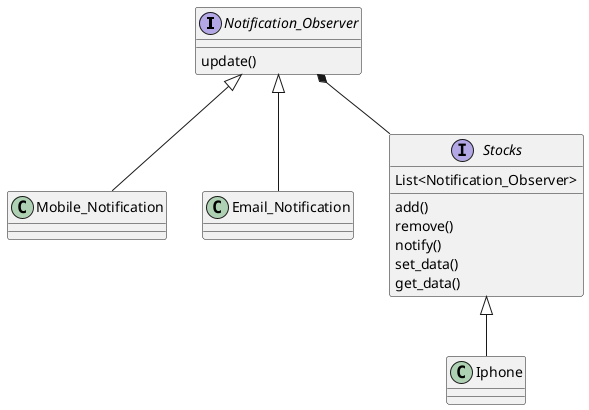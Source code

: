 @startuml "Observer_pattern"

interface Notification_Observer
Notification_Observer : update()

class Mobile_Notification
Notification_Observer <|-- Mobile_Notification

class Email_Notification
Notification_Observer <|-- Email_Notification

interface Stocks
Notification_Observer *-- Stocks
Stocks : List<Notification_Observer>
Stocks : add()
Stocks : remove()
Stocks : notify()
Stocks : set_data()
Stocks : get_data()

class Iphone
Stocks <|-- Iphone

@enduml